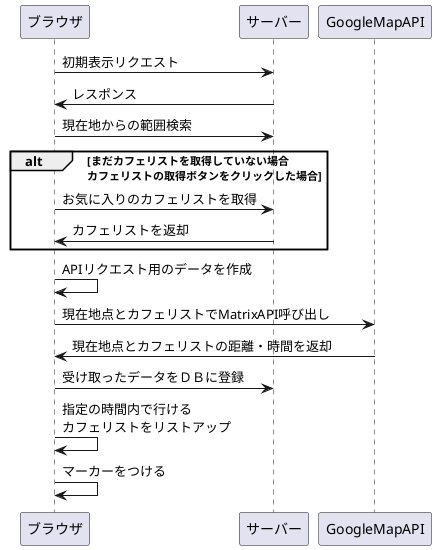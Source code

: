 @startuml Cafe Logシーケンス図
participant ブラウザ as b
participant サーバー as s
participant GoogleMapAPI as gma
b -> s: 初期表示リクエスト
b <- s: レスポンス
b -> s: 現在地からの範囲検索
alt まだカフェリストを取得していない場合\nカフェリストの取得ボタンをクリックした場合
    b -> s: お気に入りのカフェリストを取得
    b <- s: カフェリストを返却
end
b -> b: APIリクエスト用のデータを作成
b -> gma: 現在地点とカフェリストでMatrixAPI呼び出し
b <- gma: 現在地点とカフェリストの距離・時間を返却
b -> s: 受け取ったデータをＤＢに登録
b -> b: 指定の時間内で行ける\nカフェリストをリストアップ
b -> b: マーカーをつける

@enduml
